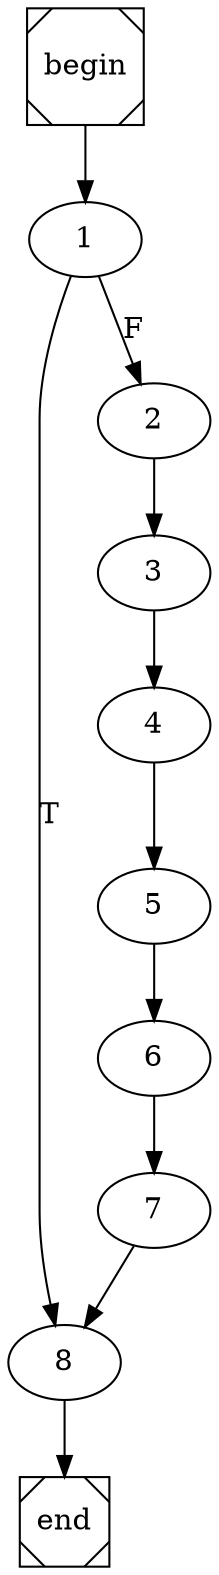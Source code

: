 digraph cfg {
	begin [shape=Msquare];
	end [shape=Msquare];
	begin -> 1;	1 -> 8[label=T];	1 -> 2[label=F];	2 -> 3;	3 -> 4;	4 -> 5;	5 -> 6;	6 -> 7;	7 -> 8;	8 -> end;}
